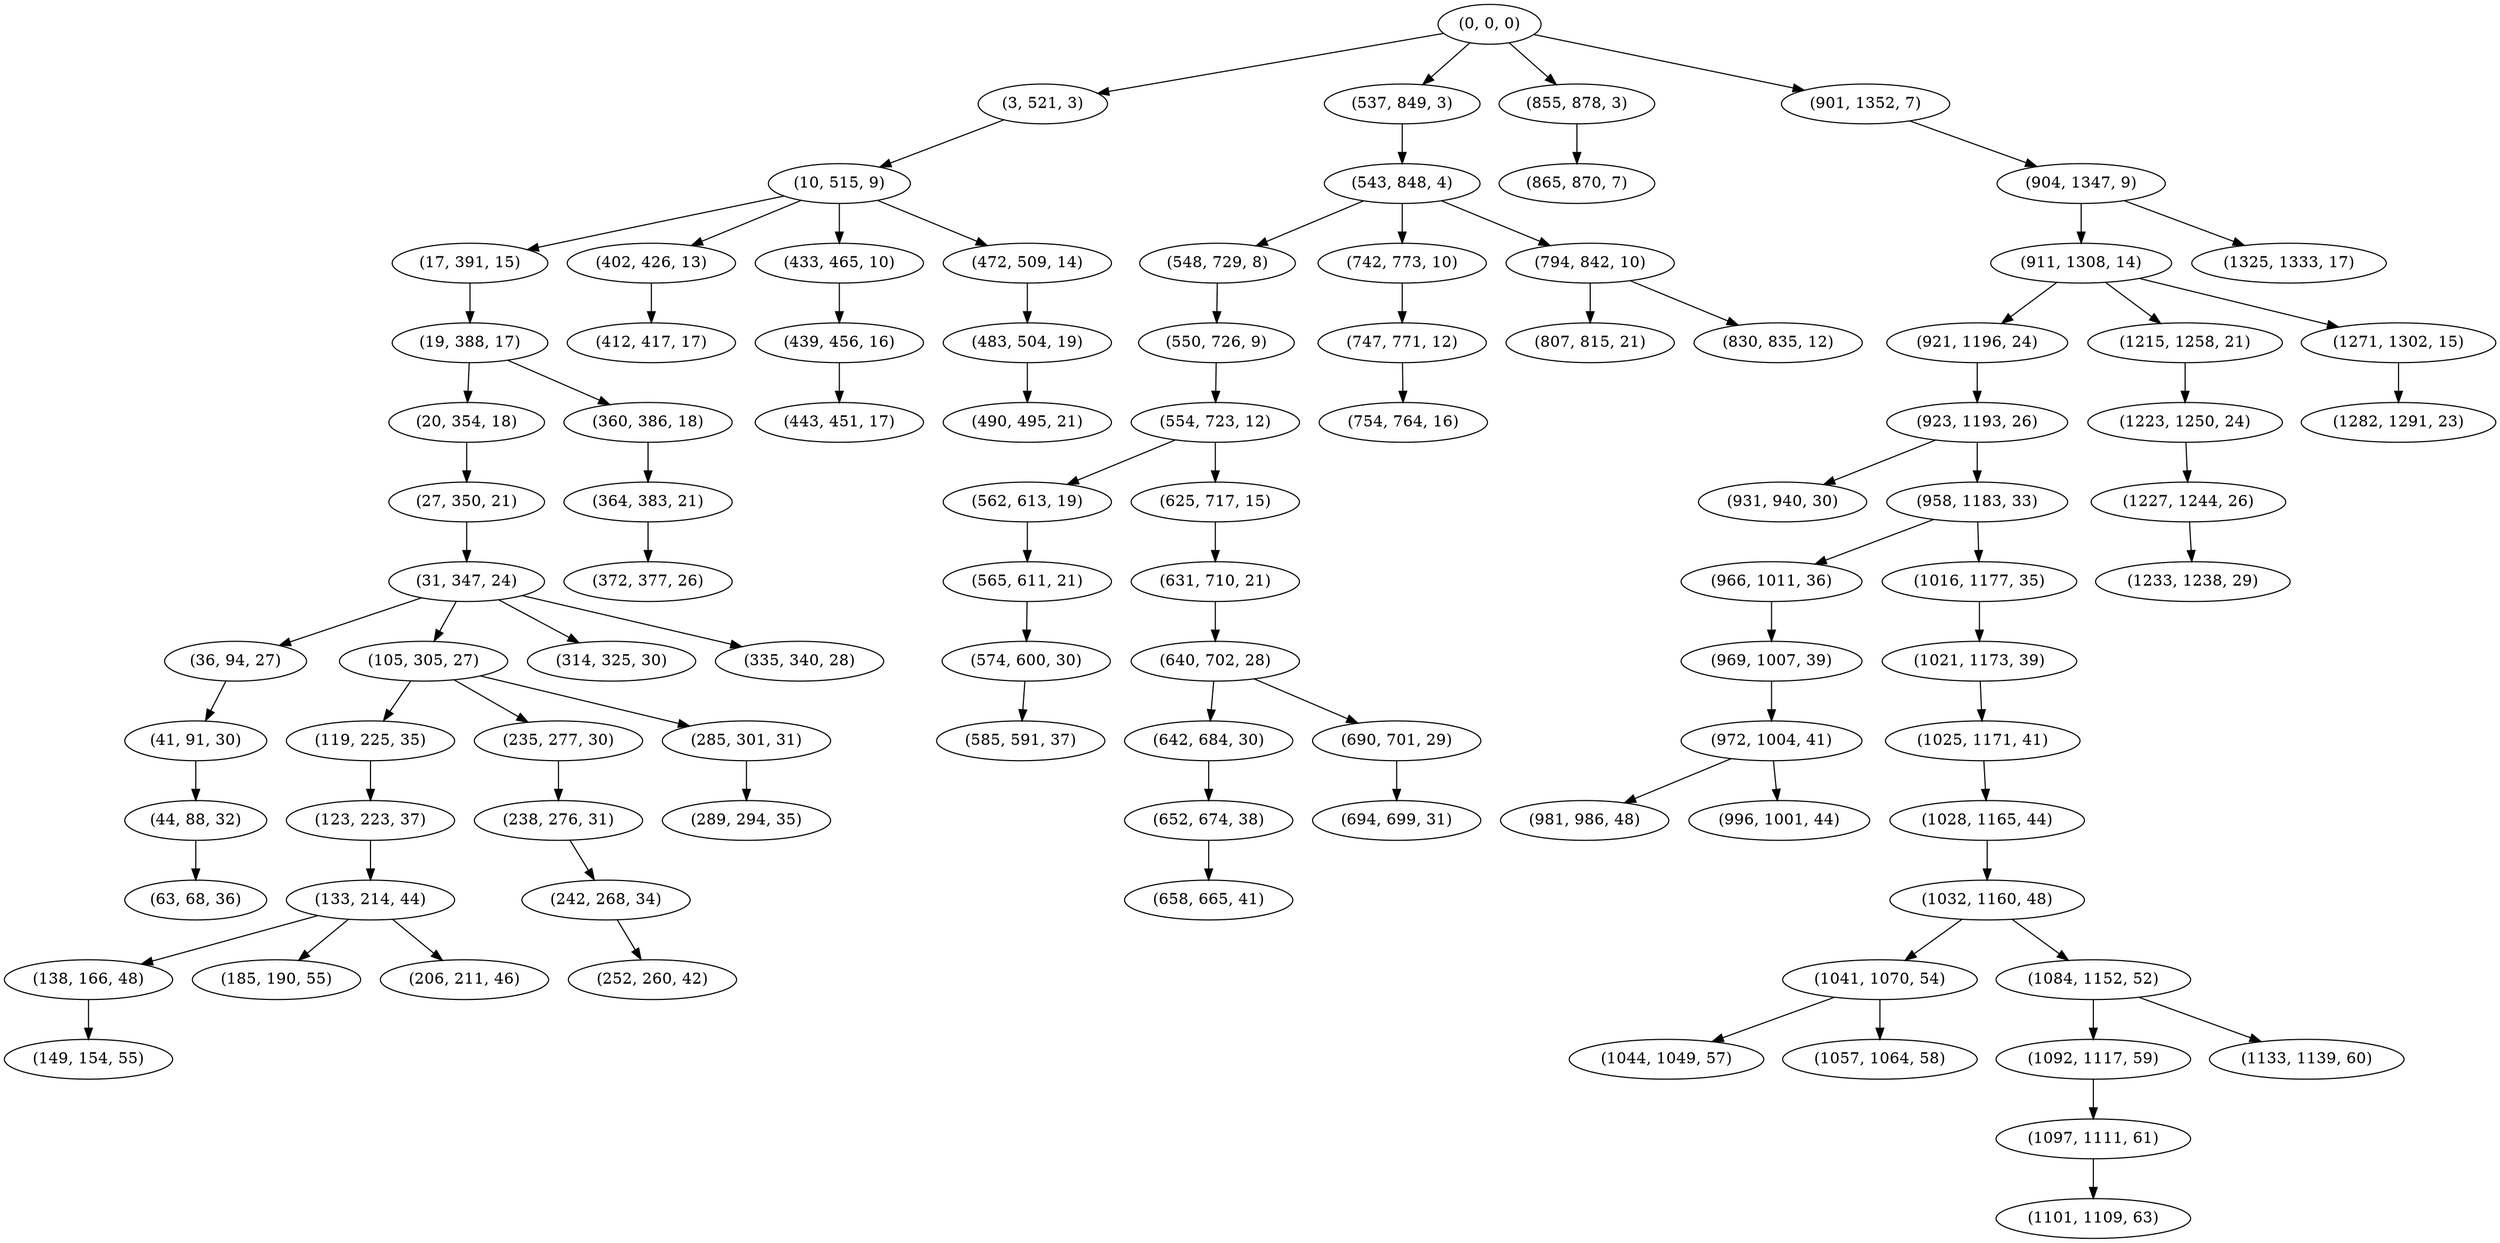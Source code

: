 digraph tree {
    "(0, 0, 0)";
    "(3, 521, 3)";
    "(10, 515, 9)";
    "(17, 391, 15)";
    "(19, 388, 17)";
    "(20, 354, 18)";
    "(27, 350, 21)";
    "(31, 347, 24)";
    "(36, 94, 27)";
    "(41, 91, 30)";
    "(44, 88, 32)";
    "(63, 68, 36)";
    "(105, 305, 27)";
    "(119, 225, 35)";
    "(123, 223, 37)";
    "(133, 214, 44)";
    "(138, 166, 48)";
    "(149, 154, 55)";
    "(185, 190, 55)";
    "(206, 211, 46)";
    "(235, 277, 30)";
    "(238, 276, 31)";
    "(242, 268, 34)";
    "(252, 260, 42)";
    "(285, 301, 31)";
    "(289, 294, 35)";
    "(314, 325, 30)";
    "(335, 340, 28)";
    "(360, 386, 18)";
    "(364, 383, 21)";
    "(372, 377, 26)";
    "(402, 426, 13)";
    "(412, 417, 17)";
    "(433, 465, 10)";
    "(439, 456, 16)";
    "(443, 451, 17)";
    "(472, 509, 14)";
    "(483, 504, 19)";
    "(490, 495, 21)";
    "(537, 849, 3)";
    "(543, 848, 4)";
    "(548, 729, 8)";
    "(550, 726, 9)";
    "(554, 723, 12)";
    "(562, 613, 19)";
    "(565, 611, 21)";
    "(574, 600, 30)";
    "(585, 591, 37)";
    "(625, 717, 15)";
    "(631, 710, 21)";
    "(640, 702, 28)";
    "(642, 684, 30)";
    "(652, 674, 38)";
    "(658, 665, 41)";
    "(690, 701, 29)";
    "(694, 699, 31)";
    "(742, 773, 10)";
    "(747, 771, 12)";
    "(754, 764, 16)";
    "(794, 842, 10)";
    "(807, 815, 21)";
    "(830, 835, 12)";
    "(855, 878, 3)";
    "(865, 870, 7)";
    "(901, 1352, 7)";
    "(904, 1347, 9)";
    "(911, 1308, 14)";
    "(921, 1196, 24)";
    "(923, 1193, 26)";
    "(931, 940, 30)";
    "(958, 1183, 33)";
    "(966, 1011, 36)";
    "(969, 1007, 39)";
    "(972, 1004, 41)";
    "(981, 986, 48)";
    "(996, 1001, 44)";
    "(1016, 1177, 35)";
    "(1021, 1173, 39)";
    "(1025, 1171, 41)";
    "(1028, 1165, 44)";
    "(1032, 1160, 48)";
    "(1041, 1070, 54)";
    "(1044, 1049, 57)";
    "(1057, 1064, 58)";
    "(1084, 1152, 52)";
    "(1092, 1117, 59)";
    "(1097, 1111, 61)";
    "(1101, 1109, 63)";
    "(1133, 1139, 60)";
    "(1215, 1258, 21)";
    "(1223, 1250, 24)";
    "(1227, 1244, 26)";
    "(1233, 1238, 29)";
    "(1271, 1302, 15)";
    "(1282, 1291, 23)";
    "(1325, 1333, 17)";
    "(0, 0, 0)" -> "(3, 521, 3)";
    "(0, 0, 0)" -> "(537, 849, 3)";
    "(0, 0, 0)" -> "(855, 878, 3)";
    "(0, 0, 0)" -> "(901, 1352, 7)";
    "(3, 521, 3)" -> "(10, 515, 9)";
    "(10, 515, 9)" -> "(17, 391, 15)";
    "(10, 515, 9)" -> "(402, 426, 13)";
    "(10, 515, 9)" -> "(433, 465, 10)";
    "(10, 515, 9)" -> "(472, 509, 14)";
    "(17, 391, 15)" -> "(19, 388, 17)";
    "(19, 388, 17)" -> "(20, 354, 18)";
    "(19, 388, 17)" -> "(360, 386, 18)";
    "(20, 354, 18)" -> "(27, 350, 21)";
    "(27, 350, 21)" -> "(31, 347, 24)";
    "(31, 347, 24)" -> "(36, 94, 27)";
    "(31, 347, 24)" -> "(105, 305, 27)";
    "(31, 347, 24)" -> "(314, 325, 30)";
    "(31, 347, 24)" -> "(335, 340, 28)";
    "(36, 94, 27)" -> "(41, 91, 30)";
    "(41, 91, 30)" -> "(44, 88, 32)";
    "(44, 88, 32)" -> "(63, 68, 36)";
    "(105, 305, 27)" -> "(119, 225, 35)";
    "(105, 305, 27)" -> "(235, 277, 30)";
    "(105, 305, 27)" -> "(285, 301, 31)";
    "(119, 225, 35)" -> "(123, 223, 37)";
    "(123, 223, 37)" -> "(133, 214, 44)";
    "(133, 214, 44)" -> "(138, 166, 48)";
    "(133, 214, 44)" -> "(185, 190, 55)";
    "(133, 214, 44)" -> "(206, 211, 46)";
    "(138, 166, 48)" -> "(149, 154, 55)";
    "(235, 277, 30)" -> "(238, 276, 31)";
    "(238, 276, 31)" -> "(242, 268, 34)";
    "(242, 268, 34)" -> "(252, 260, 42)";
    "(285, 301, 31)" -> "(289, 294, 35)";
    "(360, 386, 18)" -> "(364, 383, 21)";
    "(364, 383, 21)" -> "(372, 377, 26)";
    "(402, 426, 13)" -> "(412, 417, 17)";
    "(433, 465, 10)" -> "(439, 456, 16)";
    "(439, 456, 16)" -> "(443, 451, 17)";
    "(472, 509, 14)" -> "(483, 504, 19)";
    "(483, 504, 19)" -> "(490, 495, 21)";
    "(537, 849, 3)" -> "(543, 848, 4)";
    "(543, 848, 4)" -> "(548, 729, 8)";
    "(543, 848, 4)" -> "(742, 773, 10)";
    "(543, 848, 4)" -> "(794, 842, 10)";
    "(548, 729, 8)" -> "(550, 726, 9)";
    "(550, 726, 9)" -> "(554, 723, 12)";
    "(554, 723, 12)" -> "(562, 613, 19)";
    "(554, 723, 12)" -> "(625, 717, 15)";
    "(562, 613, 19)" -> "(565, 611, 21)";
    "(565, 611, 21)" -> "(574, 600, 30)";
    "(574, 600, 30)" -> "(585, 591, 37)";
    "(625, 717, 15)" -> "(631, 710, 21)";
    "(631, 710, 21)" -> "(640, 702, 28)";
    "(640, 702, 28)" -> "(642, 684, 30)";
    "(640, 702, 28)" -> "(690, 701, 29)";
    "(642, 684, 30)" -> "(652, 674, 38)";
    "(652, 674, 38)" -> "(658, 665, 41)";
    "(690, 701, 29)" -> "(694, 699, 31)";
    "(742, 773, 10)" -> "(747, 771, 12)";
    "(747, 771, 12)" -> "(754, 764, 16)";
    "(794, 842, 10)" -> "(807, 815, 21)";
    "(794, 842, 10)" -> "(830, 835, 12)";
    "(855, 878, 3)" -> "(865, 870, 7)";
    "(901, 1352, 7)" -> "(904, 1347, 9)";
    "(904, 1347, 9)" -> "(911, 1308, 14)";
    "(904, 1347, 9)" -> "(1325, 1333, 17)";
    "(911, 1308, 14)" -> "(921, 1196, 24)";
    "(911, 1308, 14)" -> "(1215, 1258, 21)";
    "(911, 1308, 14)" -> "(1271, 1302, 15)";
    "(921, 1196, 24)" -> "(923, 1193, 26)";
    "(923, 1193, 26)" -> "(931, 940, 30)";
    "(923, 1193, 26)" -> "(958, 1183, 33)";
    "(958, 1183, 33)" -> "(966, 1011, 36)";
    "(958, 1183, 33)" -> "(1016, 1177, 35)";
    "(966, 1011, 36)" -> "(969, 1007, 39)";
    "(969, 1007, 39)" -> "(972, 1004, 41)";
    "(972, 1004, 41)" -> "(981, 986, 48)";
    "(972, 1004, 41)" -> "(996, 1001, 44)";
    "(1016, 1177, 35)" -> "(1021, 1173, 39)";
    "(1021, 1173, 39)" -> "(1025, 1171, 41)";
    "(1025, 1171, 41)" -> "(1028, 1165, 44)";
    "(1028, 1165, 44)" -> "(1032, 1160, 48)";
    "(1032, 1160, 48)" -> "(1041, 1070, 54)";
    "(1032, 1160, 48)" -> "(1084, 1152, 52)";
    "(1041, 1070, 54)" -> "(1044, 1049, 57)";
    "(1041, 1070, 54)" -> "(1057, 1064, 58)";
    "(1084, 1152, 52)" -> "(1092, 1117, 59)";
    "(1084, 1152, 52)" -> "(1133, 1139, 60)";
    "(1092, 1117, 59)" -> "(1097, 1111, 61)";
    "(1097, 1111, 61)" -> "(1101, 1109, 63)";
    "(1215, 1258, 21)" -> "(1223, 1250, 24)";
    "(1223, 1250, 24)" -> "(1227, 1244, 26)";
    "(1227, 1244, 26)" -> "(1233, 1238, 29)";
    "(1271, 1302, 15)" -> "(1282, 1291, 23)";
}
